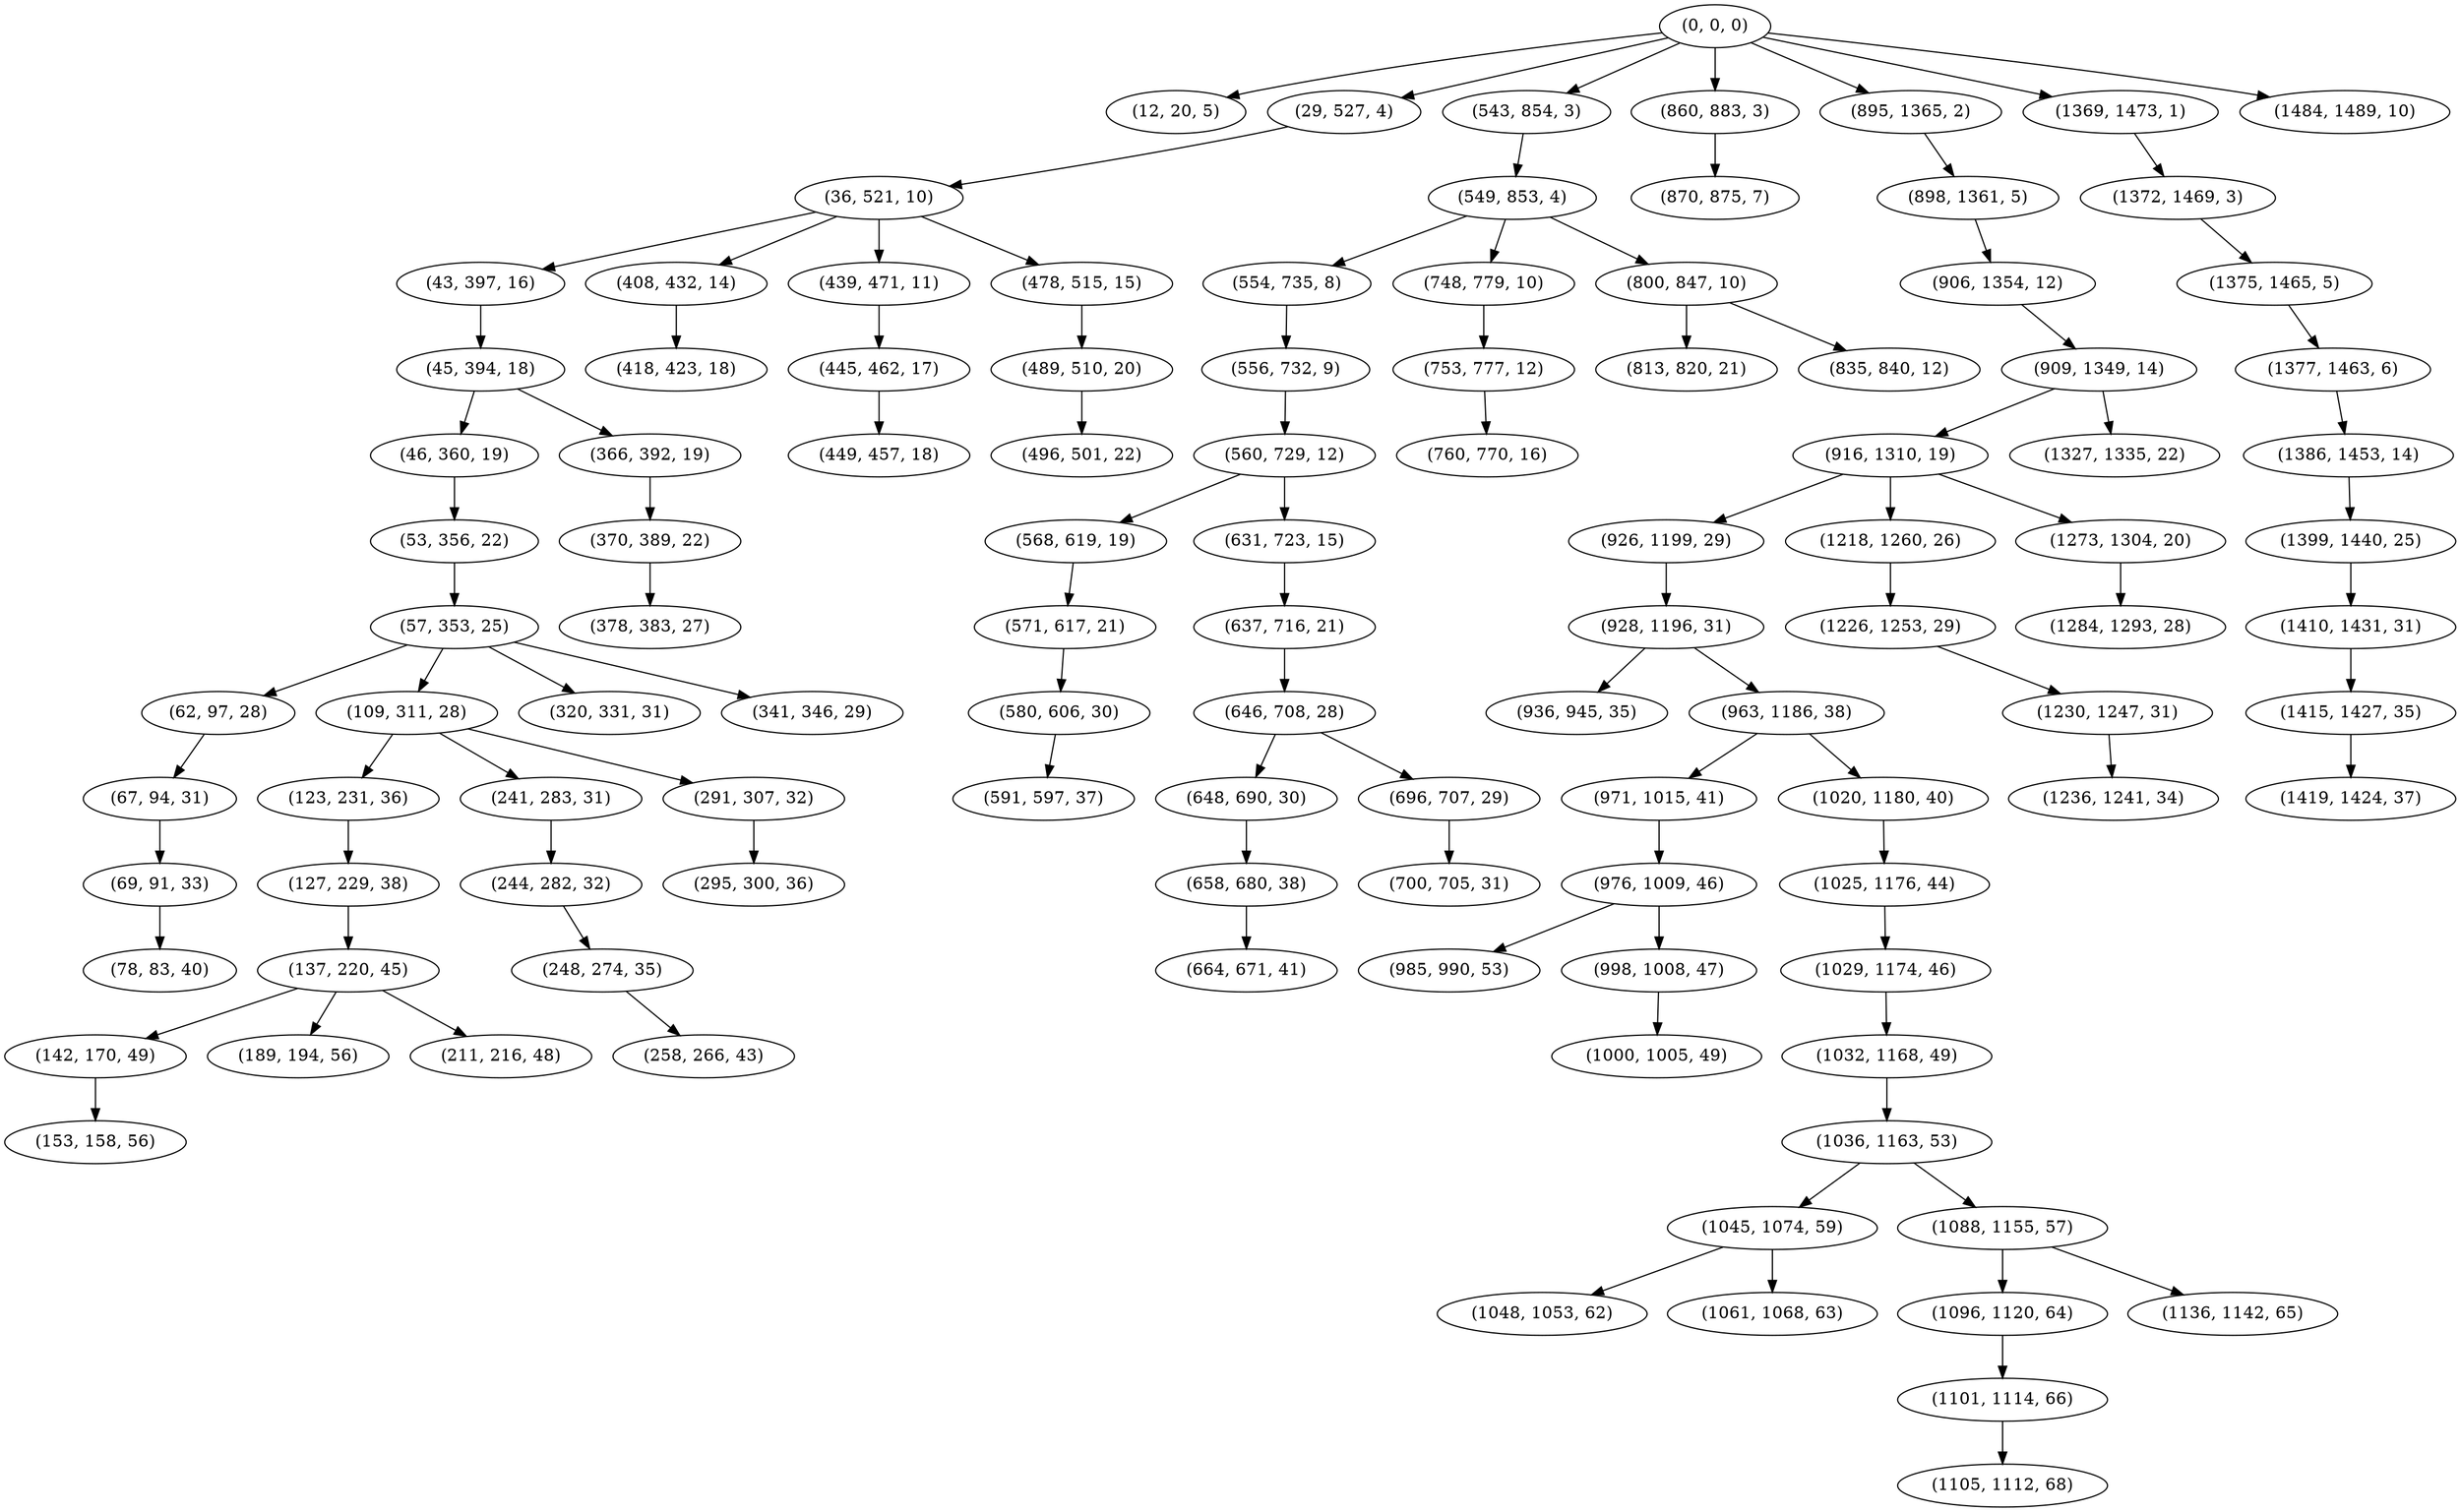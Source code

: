 digraph tree {
    "(0, 0, 0)";
    "(12, 20, 5)";
    "(29, 527, 4)";
    "(36, 521, 10)";
    "(43, 397, 16)";
    "(45, 394, 18)";
    "(46, 360, 19)";
    "(53, 356, 22)";
    "(57, 353, 25)";
    "(62, 97, 28)";
    "(67, 94, 31)";
    "(69, 91, 33)";
    "(78, 83, 40)";
    "(109, 311, 28)";
    "(123, 231, 36)";
    "(127, 229, 38)";
    "(137, 220, 45)";
    "(142, 170, 49)";
    "(153, 158, 56)";
    "(189, 194, 56)";
    "(211, 216, 48)";
    "(241, 283, 31)";
    "(244, 282, 32)";
    "(248, 274, 35)";
    "(258, 266, 43)";
    "(291, 307, 32)";
    "(295, 300, 36)";
    "(320, 331, 31)";
    "(341, 346, 29)";
    "(366, 392, 19)";
    "(370, 389, 22)";
    "(378, 383, 27)";
    "(408, 432, 14)";
    "(418, 423, 18)";
    "(439, 471, 11)";
    "(445, 462, 17)";
    "(449, 457, 18)";
    "(478, 515, 15)";
    "(489, 510, 20)";
    "(496, 501, 22)";
    "(543, 854, 3)";
    "(549, 853, 4)";
    "(554, 735, 8)";
    "(556, 732, 9)";
    "(560, 729, 12)";
    "(568, 619, 19)";
    "(571, 617, 21)";
    "(580, 606, 30)";
    "(591, 597, 37)";
    "(631, 723, 15)";
    "(637, 716, 21)";
    "(646, 708, 28)";
    "(648, 690, 30)";
    "(658, 680, 38)";
    "(664, 671, 41)";
    "(696, 707, 29)";
    "(700, 705, 31)";
    "(748, 779, 10)";
    "(753, 777, 12)";
    "(760, 770, 16)";
    "(800, 847, 10)";
    "(813, 820, 21)";
    "(835, 840, 12)";
    "(860, 883, 3)";
    "(870, 875, 7)";
    "(895, 1365, 2)";
    "(898, 1361, 5)";
    "(906, 1354, 12)";
    "(909, 1349, 14)";
    "(916, 1310, 19)";
    "(926, 1199, 29)";
    "(928, 1196, 31)";
    "(936, 945, 35)";
    "(963, 1186, 38)";
    "(971, 1015, 41)";
    "(976, 1009, 46)";
    "(985, 990, 53)";
    "(998, 1008, 47)";
    "(1000, 1005, 49)";
    "(1020, 1180, 40)";
    "(1025, 1176, 44)";
    "(1029, 1174, 46)";
    "(1032, 1168, 49)";
    "(1036, 1163, 53)";
    "(1045, 1074, 59)";
    "(1048, 1053, 62)";
    "(1061, 1068, 63)";
    "(1088, 1155, 57)";
    "(1096, 1120, 64)";
    "(1101, 1114, 66)";
    "(1105, 1112, 68)";
    "(1136, 1142, 65)";
    "(1218, 1260, 26)";
    "(1226, 1253, 29)";
    "(1230, 1247, 31)";
    "(1236, 1241, 34)";
    "(1273, 1304, 20)";
    "(1284, 1293, 28)";
    "(1327, 1335, 22)";
    "(1369, 1473, 1)";
    "(1372, 1469, 3)";
    "(1375, 1465, 5)";
    "(1377, 1463, 6)";
    "(1386, 1453, 14)";
    "(1399, 1440, 25)";
    "(1410, 1431, 31)";
    "(1415, 1427, 35)";
    "(1419, 1424, 37)";
    "(1484, 1489, 10)";
    "(0, 0, 0)" -> "(12, 20, 5)";
    "(0, 0, 0)" -> "(29, 527, 4)";
    "(0, 0, 0)" -> "(543, 854, 3)";
    "(0, 0, 0)" -> "(860, 883, 3)";
    "(0, 0, 0)" -> "(895, 1365, 2)";
    "(0, 0, 0)" -> "(1369, 1473, 1)";
    "(0, 0, 0)" -> "(1484, 1489, 10)";
    "(29, 527, 4)" -> "(36, 521, 10)";
    "(36, 521, 10)" -> "(43, 397, 16)";
    "(36, 521, 10)" -> "(408, 432, 14)";
    "(36, 521, 10)" -> "(439, 471, 11)";
    "(36, 521, 10)" -> "(478, 515, 15)";
    "(43, 397, 16)" -> "(45, 394, 18)";
    "(45, 394, 18)" -> "(46, 360, 19)";
    "(45, 394, 18)" -> "(366, 392, 19)";
    "(46, 360, 19)" -> "(53, 356, 22)";
    "(53, 356, 22)" -> "(57, 353, 25)";
    "(57, 353, 25)" -> "(62, 97, 28)";
    "(57, 353, 25)" -> "(109, 311, 28)";
    "(57, 353, 25)" -> "(320, 331, 31)";
    "(57, 353, 25)" -> "(341, 346, 29)";
    "(62, 97, 28)" -> "(67, 94, 31)";
    "(67, 94, 31)" -> "(69, 91, 33)";
    "(69, 91, 33)" -> "(78, 83, 40)";
    "(109, 311, 28)" -> "(123, 231, 36)";
    "(109, 311, 28)" -> "(241, 283, 31)";
    "(109, 311, 28)" -> "(291, 307, 32)";
    "(123, 231, 36)" -> "(127, 229, 38)";
    "(127, 229, 38)" -> "(137, 220, 45)";
    "(137, 220, 45)" -> "(142, 170, 49)";
    "(137, 220, 45)" -> "(189, 194, 56)";
    "(137, 220, 45)" -> "(211, 216, 48)";
    "(142, 170, 49)" -> "(153, 158, 56)";
    "(241, 283, 31)" -> "(244, 282, 32)";
    "(244, 282, 32)" -> "(248, 274, 35)";
    "(248, 274, 35)" -> "(258, 266, 43)";
    "(291, 307, 32)" -> "(295, 300, 36)";
    "(366, 392, 19)" -> "(370, 389, 22)";
    "(370, 389, 22)" -> "(378, 383, 27)";
    "(408, 432, 14)" -> "(418, 423, 18)";
    "(439, 471, 11)" -> "(445, 462, 17)";
    "(445, 462, 17)" -> "(449, 457, 18)";
    "(478, 515, 15)" -> "(489, 510, 20)";
    "(489, 510, 20)" -> "(496, 501, 22)";
    "(543, 854, 3)" -> "(549, 853, 4)";
    "(549, 853, 4)" -> "(554, 735, 8)";
    "(549, 853, 4)" -> "(748, 779, 10)";
    "(549, 853, 4)" -> "(800, 847, 10)";
    "(554, 735, 8)" -> "(556, 732, 9)";
    "(556, 732, 9)" -> "(560, 729, 12)";
    "(560, 729, 12)" -> "(568, 619, 19)";
    "(560, 729, 12)" -> "(631, 723, 15)";
    "(568, 619, 19)" -> "(571, 617, 21)";
    "(571, 617, 21)" -> "(580, 606, 30)";
    "(580, 606, 30)" -> "(591, 597, 37)";
    "(631, 723, 15)" -> "(637, 716, 21)";
    "(637, 716, 21)" -> "(646, 708, 28)";
    "(646, 708, 28)" -> "(648, 690, 30)";
    "(646, 708, 28)" -> "(696, 707, 29)";
    "(648, 690, 30)" -> "(658, 680, 38)";
    "(658, 680, 38)" -> "(664, 671, 41)";
    "(696, 707, 29)" -> "(700, 705, 31)";
    "(748, 779, 10)" -> "(753, 777, 12)";
    "(753, 777, 12)" -> "(760, 770, 16)";
    "(800, 847, 10)" -> "(813, 820, 21)";
    "(800, 847, 10)" -> "(835, 840, 12)";
    "(860, 883, 3)" -> "(870, 875, 7)";
    "(895, 1365, 2)" -> "(898, 1361, 5)";
    "(898, 1361, 5)" -> "(906, 1354, 12)";
    "(906, 1354, 12)" -> "(909, 1349, 14)";
    "(909, 1349, 14)" -> "(916, 1310, 19)";
    "(909, 1349, 14)" -> "(1327, 1335, 22)";
    "(916, 1310, 19)" -> "(926, 1199, 29)";
    "(916, 1310, 19)" -> "(1218, 1260, 26)";
    "(916, 1310, 19)" -> "(1273, 1304, 20)";
    "(926, 1199, 29)" -> "(928, 1196, 31)";
    "(928, 1196, 31)" -> "(936, 945, 35)";
    "(928, 1196, 31)" -> "(963, 1186, 38)";
    "(963, 1186, 38)" -> "(971, 1015, 41)";
    "(963, 1186, 38)" -> "(1020, 1180, 40)";
    "(971, 1015, 41)" -> "(976, 1009, 46)";
    "(976, 1009, 46)" -> "(985, 990, 53)";
    "(976, 1009, 46)" -> "(998, 1008, 47)";
    "(998, 1008, 47)" -> "(1000, 1005, 49)";
    "(1020, 1180, 40)" -> "(1025, 1176, 44)";
    "(1025, 1176, 44)" -> "(1029, 1174, 46)";
    "(1029, 1174, 46)" -> "(1032, 1168, 49)";
    "(1032, 1168, 49)" -> "(1036, 1163, 53)";
    "(1036, 1163, 53)" -> "(1045, 1074, 59)";
    "(1036, 1163, 53)" -> "(1088, 1155, 57)";
    "(1045, 1074, 59)" -> "(1048, 1053, 62)";
    "(1045, 1074, 59)" -> "(1061, 1068, 63)";
    "(1088, 1155, 57)" -> "(1096, 1120, 64)";
    "(1088, 1155, 57)" -> "(1136, 1142, 65)";
    "(1096, 1120, 64)" -> "(1101, 1114, 66)";
    "(1101, 1114, 66)" -> "(1105, 1112, 68)";
    "(1218, 1260, 26)" -> "(1226, 1253, 29)";
    "(1226, 1253, 29)" -> "(1230, 1247, 31)";
    "(1230, 1247, 31)" -> "(1236, 1241, 34)";
    "(1273, 1304, 20)" -> "(1284, 1293, 28)";
    "(1369, 1473, 1)" -> "(1372, 1469, 3)";
    "(1372, 1469, 3)" -> "(1375, 1465, 5)";
    "(1375, 1465, 5)" -> "(1377, 1463, 6)";
    "(1377, 1463, 6)" -> "(1386, 1453, 14)";
    "(1386, 1453, 14)" -> "(1399, 1440, 25)";
    "(1399, 1440, 25)" -> "(1410, 1431, 31)";
    "(1410, 1431, 31)" -> "(1415, 1427, 35)";
    "(1415, 1427, 35)" -> "(1419, 1424, 37)";
}
